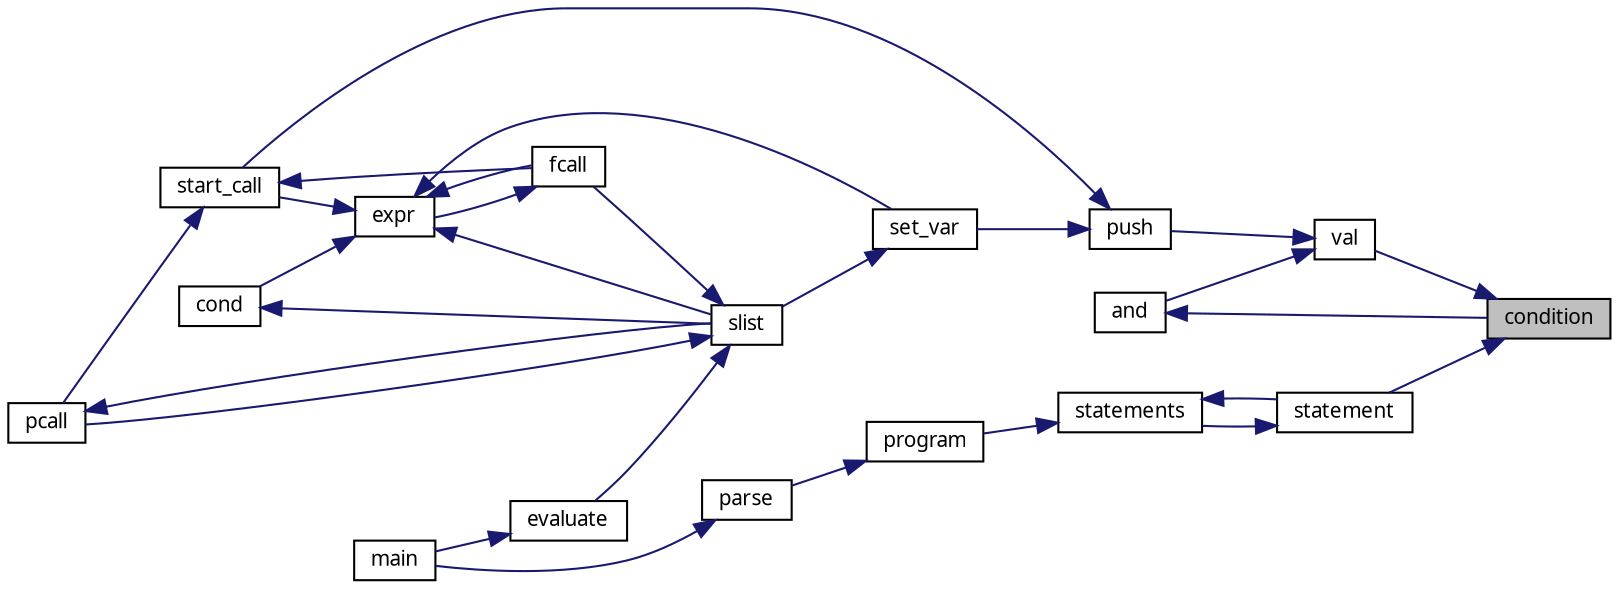 digraph "condition"
{
 // LATEX_PDF_SIZE
  edge [fontname="LiberationSans-Regular.ttf",fontsize="10",labelfontname="LiberationSans-Regular.ttf",labelfontsize="10"];
  node [fontname="LiberationSans-Regular.ttf",fontsize="10",shape=record];
  rankdir="RL";
  Node1 [label="condition",height=0.2,width=0.4,color="black", fillcolor="grey75", style="filled", fontcolor="black",tooltip="Parsen logischer Ausdrücke."];
  Node1 -> Node2 [dir="back",color="midnightblue",fontsize="10",style="solid",fontname="LiberationSans-Regular.ttf"];
  Node2 [label="statement",height=0.2,width=0.4,color="black", fillcolor="white", style="filled",URL="$parse_8c.html#a9e6d6b84363b9a09819543e0e7c6cec5",tooltip="Parsen einzelner Anweisungen."];
  Node2 -> Node3 [dir="back",color="midnightblue",fontsize="10",style="solid",fontname="LiberationSans-Regular.ttf"];
  Node3 [label="statements",height=0.2,width=0.4,color="black", fillcolor="white", style="filled",URL="$parse_8c.html#ada9012541773d9eeb63c4a4824786280",tooltip="Parsen einer Liste von Anweisungen."];
  Node3 -> Node4 [dir="back",color="midnightblue",fontsize="10",style="solid",fontname="LiberationSans-Regular.ttf"];
  Node4 [label="program",height=0.2,width=0.4,color="black", fillcolor="white", style="filled",URL="$parse_8c.html#ab260874fc41b7e3057c449f2058e1d03",tooltip=" "];
  Node4 -> Node5 [dir="back",color="midnightblue",fontsize="10",style="solid",fontname="LiberationSans-Regular.ttf"];
  Node5 [label="parse",height=0.2,width=0.4,color="black", fillcolor="white", style="filled",URL="$parse_8c.html#a7bdf8bcb618f165019eb852b26fc6982",tooltip="Hauptfunktion des Parser."];
  Node5 -> Node6 [dir="back",color="midnightblue",fontsize="10",style="solid",fontname="LiberationSans-Regular.ttf"];
  Node6 [label="main",height=0.2,width=0.4,color="black", fillcolor="white", style="filled",URL="$main_8c.html#ac0f2228420376f4db7e1274f2b41667c",tooltip=" "];
  Node3 -> Node2 [dir="back",color="midnightblue",fontsize="10",style="solid",fontname="LiberationSans-Regular.ttf"];
  Node1 -> Node7 [dir="back",color="midnightblue",fontsize="10",style="solid",fontname="LiberationSans-Regular.ttf"];
  Node7 [label="val",height=0.2,width=0.4,color="black", fillcolor="white", style="filled",URL="$parse_8c.html#af308eab887b87fb8f14d8df1dcddad3d",tooltip="Parsen von Wahrheitswerten (ToDo)"];
  Node7 -> Node8 [dir="back",color="midnightblue",fontsize="10",style="solid",fontname="LiberationSans-Regular.ttf"];
  Node8 [label="and",height=0.2,width=0.4,color="black", fillcolor="white", style="filled",URL="$parse_8c.html#a486115f3279c9a99d32888aa9b4122e3",tooltip="Parsen logischer UND-Ausdrücke."];
  Node8 -> Node1 [dir="back",color="midnightblue",fontsize="10",style="solid",fontname="LiberationSans-Regular.ttf"];
  Node7 -> Node9 [dir="back",color="midnightblue",fontsize="10",style="solid",fontname="LiberationSans-Regular.ttf"];
  Node9 [label="push",height=0.2,width=0.4,color="black", fillcolor="white", style="filled",URL="$eval_8c.html#a21616ef7b9f6694d3ba523226213755e",tooltip=" "];
  Node9 -> Node10 [dir="back",color="midnightblue",fontsize="10",style="solid",fontname="LiberationSans-Regular.ttf"];
  Node10 [label="set_var",height=0.2,width=0.4,color="black", fillcolor="white", style="filled",URL="$eval_8c.html#a711e3a83547cbf5cda6e8cc7f6ffc0c4",tooltip=" "];
  Node10 -> Node11 [dir="back",color="midnightblue",fontsize="10",style="solid",fontname="LiberationSans-Regular.ttf"];
  Node11 [label="slist",height=0.2,width=0.4,color="black", fillcolor="white", style="filled",URL="$eval_8c.html#a7fe074caebef01ff0146927c0532f3cc",tooltip=" "];
  Node11 -> Node12 [dir="back",color="midnightblue",fontsize="10",style="solid",fontname="LiberationSans-Regular.ttf"];
  Node12 [label="evaluate",height=0.2,width=0.4,color="black", fillcolor="white", style="filled",URL="$eval_8c.html#a33c097f69f3e7ad2b6d18a5cd45edfd3",tooltip=" "];
  Node12 -> Node6 [dir="back",color="midnightblue",fontsize="10",style="solid",fontname="LiberationSans-Regular.ttf"];
  Node11 -> Node13 [dir="back",color="midnightblue",fontsize="10",style="solid",fontname="LiberationSans-Regular.ttf"];
  Node13 [label="fcall",height=0.2,width=0.4,color="black", fillcolor="white", style="filled",URL="$eval_8c.html#ac7678808a3b57ca1539a03201cec88be",tooltip=" "];
  Node13 -> Node14 [dir="back",color="midnightblue",fontsize="10",style="solid",fontname="LiberationSans-Regular.ttf"];
  Node14 [label="expr",height=0.2,width=0.4,color="black", fillcolor="white", style="filled",URL="$eval_8c.html#a5d44ae5aa9326005cd76588b7724e2ac",tooltip=" "];
  Node14 -> Node15 [dir="back",color="midnightblue",fontsize="10",style="solid",fontname="LiberationSans-Regular.ttf"];
  Node15 [label="cond",height=0.2,width=0.4,color="black", fillcolor="white", style="filled",URL="$eval_8c.html#a7255fc522dbc6c7f45f35843550b05b4",tooltip=" "];
  Node15 -> Node11 [dir="back",color="midnightblue",fontsize="10",style="solid",fontname="LiberationSans-Regular.ttf"];
  Node14 -> Node13 [dir="back",color="midnightblue",fontsize="10",style="solid",fontname="LiberationSans-Regular.ttf"];
  Node14 -> Node10 [dir="back",color="midnightblue",fontsize="10",style="solid",fontname="LiberationSans-Regular.ttf"];
  Node14 -> Node11 [dir="back",color="midnightblue",fontsize="10",style="solid",fontname="LiberationSans-Regular.ttf"];
  Node14 -> Node16 [dir="back",color="midnightblue",fontsize="10",style="solid",fontname="LiberationSans-Regular.ttf"];
  Node16 [label="start_call",height=0.2,width=0.4,color="black", fillcolor="white", style="filled",URL="$eval_8c.html#aae26c99fcd5b82d115189b1122f5d0a0",tooltip=" "];
  Node16 -> Node13 [dir="back",color="midnightblue",fontsize="10",style="solid",fontname="LiberationSans-Regular.ttf"];
  Node16 -> Node17 [dir="back",color="midnightblue",fontsize="10",style="solid",fontname="LiberationSans-Regular.ttf"];
  Node17 [label="pcall",height=0.2,width=0.4,color="black", fillcolor="white", style="filled",URL="$eval_8c.html#a1207df5be5fcfe8e47e9c54abadbed96",tooltip=" "];
  Node17 -> Node11 [dir="back",color="midnightblue",fontsize="10",style="solid",fontname="LiberationSans-Regular.ttf"];
  Node11 -> Node17 [dir="back",color="midnightblue",fontsize="10",style="solid",fontname="LiberationSans-Regular.ttf"];
  Node9 -> Node16 [dir="back",color="midnightblue",fontsize="10",style="solid",fontname="LiberationSans-Regular.ttf"];
}
